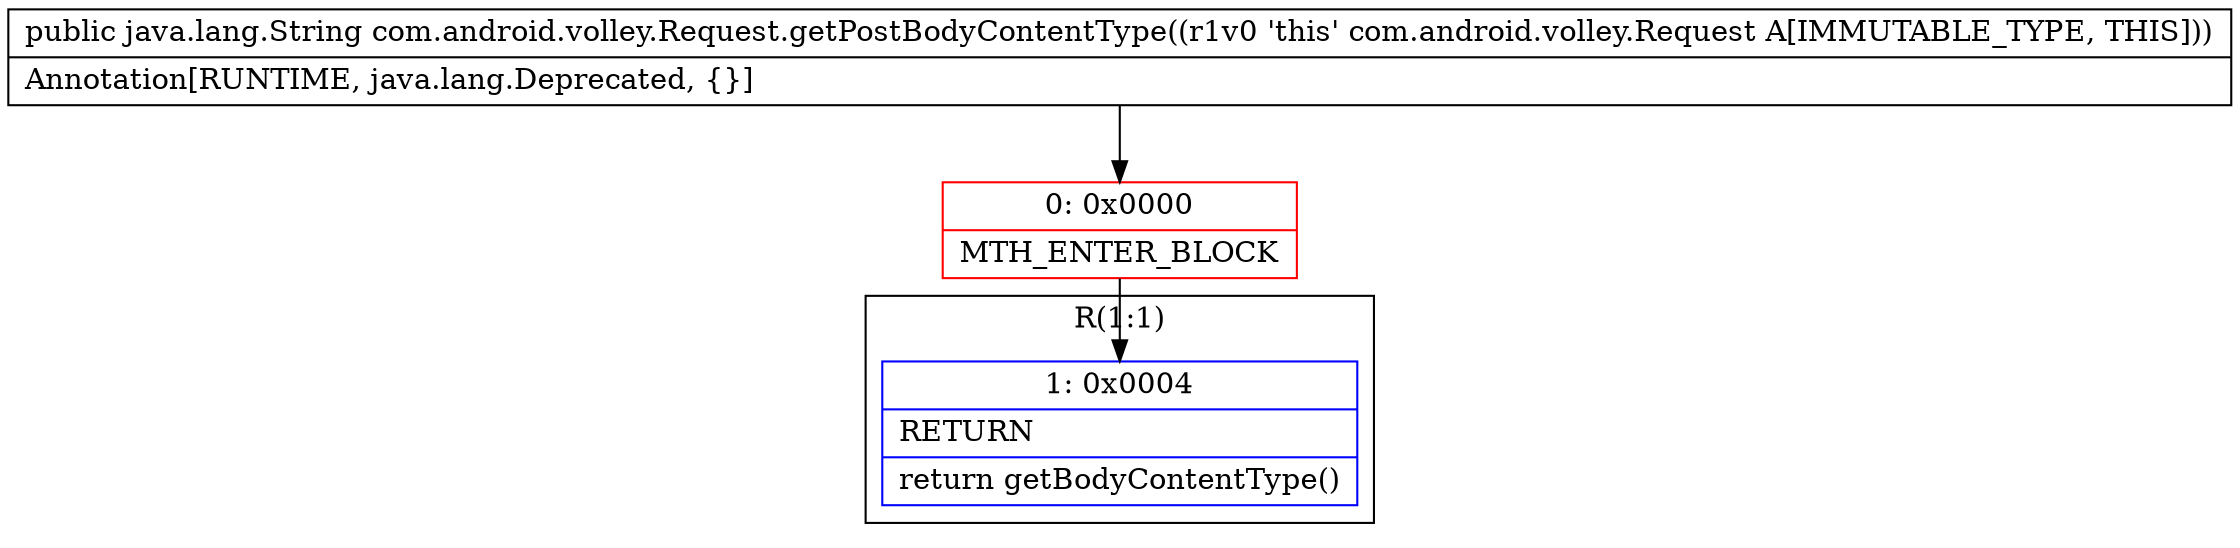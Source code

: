 digraph "CFG forcom.android.volley.Request.getPostBodyContentType()Ljava\/lang\/String;" {
subgraph cluster_Region_1996904724 {
label = "R(1:1)";
node [shape=record,color=blue];
Node_1 [shape=record,label="{1\:\ 0x0004|RETURN\l|return getBodyContentType()\l}"];
}
Node_0 [shape=record,color=red,label="{0\:\ 0x0000|MTH_ENTER_BLOCK\l}"];
MethodNode[shape=record,label="{public java.lang.String com.android.volley.Request.getPostBodyContentType((r1v0 'this' com.android.volley.Request A[IMMUTABLE_TYPE, THIS]))  | Annotation[RUNTIME, java.lang.Deprecated, \{\}]\l}"];
MethodNode -> Node_0;
Node_0 -> Node_1;
}

